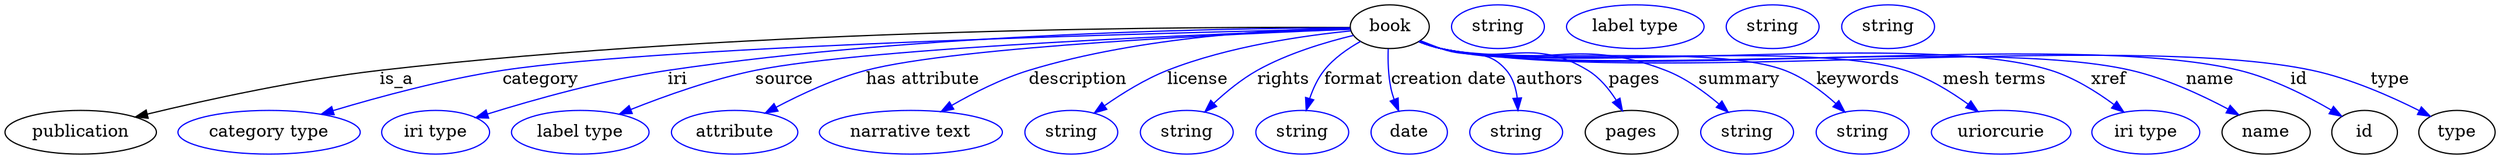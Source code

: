 digraph {
	graph [bb="0,0,1717,123"];
	node [label="\N"];
	book	 [height=0.5,
		label=book,
		pos="934.05,105",
		width=0.79437];
	publication	 [height=0.5,
		pos="50.046,18",
		width=1.3902];
	book -> publication	 [label=is_a,
		lp="266.05,61.5",
		pos="e,87.735,29.924 905.17,104.13 792.68,100.62 383.66,86.911 255.05,69 200.18,61.359 138.69,44.98 97.496,32.835"];
	category	 [color=blue,
		height=0.5,
		label="category type",
		pos="177.05,18",
		width=1.6249];
	book -> category	 [color=blue,
		label=category,
		lp="363.55,61.5",
		pos="e,213.3,32.139 905.28,104.18 802.05,101.1 450.55,89.323 340.05,69 299.61,61.563 255.16,47.221 222.9,35.635",
		style=solid];
	iri	 [color=blue,
		height=0.5,
		label="iri type",
		pos="290.05,18",
		width=1.011];
	book -> iri	 [color=blue,
		label=iri,
		lp="461.55,61.5",
		pos="e,318.1,29.503 905.45,103.59 816.04,99.051 542.54,84.268 455.05,69 400.98,59.565 388.11,53.356 336.05,36 333.3,35.085 330.48,34.098 \
327.65,33.074",
		style=solid];
	source	 [color=blue,
		height=0.5,
		label="label type",
		pos="390.05,18",
		width=1.2638];
	book -> source	 [color=blue,
		label=source,
		lp="537.05,61.5",
		pos="e,418.72,32.136 905.53,103.6 824.31,99.455 592.87,86.402 519.05,69 487.35,61.528 453.14,47.72 427.93,36.354",
		style=solid];
	"has attribute"	 [color=blue,
		height=0.5,
		label=attribute,
		pos="494.05,18",
		width=1.1193];
	book -> "has attribute"	 [color=blue,
		label="has attribute",
		lp="629.55,61.5",
		pos="e,517.37,32.698 905.54,103.27 835.03,98.796 653.95,85.958 596.05,69 571.44,61.795 545.63,48.83 526.13,37.775",
		style=solid];
	description	 [color=blue,
		height=0.5,
		label="narrative text",
		pos="610.05,18",
		width=1.6068];
	book -> description	 [color=blue,
		label=description,
		lp="730.55,61.5",
		pos="e,633.73,34.602 905.15,103.9 860.15,101.46 771.1,93.665 700.05,69 679.86,61.994 659,50.485 642.45,40.172",
		style=solid];
	license	 [color=blue,
		height=0.5,
		label=string,
		pos="716.05,18",
		width=0.84854];
	book -> license	 [color=blue,
		label=license,
		lp="810.05,61.5",
		pos="e,733.77,32.709 905.94,100.92 876.39,95.949 829,86.036 791.05,69 773.56,61.151 755.74,49.234 741.87,38.893",
		style=solid];
	rights	 [color=blue,
		height=0.5,
		label=string,
		pos="795.05,18",
		width=0.84854];
	book -> rights	 [color=blue,
		label=rights,
		lp="866.55,61.5",
		pos="e,810.06,34.237 908.63,96.469 891.62,90.172 869.12,80.684 851.05,69 839.02,61.225 827.09,50.837 817.36,41.466",
		style=solid];
	format	 [color=blue,
		height=0.5,
		label=string,
		pos="874.05,18",
		width=0.84854];
	book -> format	 [color=blue,
		label=format,
		lp="911.55,61.5",
		pos="e,878.4,36.031 914.6,91.262 907.06,85.147 898.85,77.424 893.05,69 888.22,61.998 884.44,53.616 881.56,45.689",
		style=solid];
	"creation date"	 [color=blue,
		height=0.5,
		label=date,
		pos="950.05,18",
		width=0.75];
	book -> "creation date"	 [color=blue,
		label="creation date",
		lp="970.05,61.5",
		pos="e,941.36,35.155 932.77,86.876 932.48,77.048 932.79,64.746 935.05,54 935.69,50.919 936.6,47.769 937.65,44.678",
		style=solid];
	authors	 [color=blue,
		height=0.5,
		label=string,
		pos="1026,18",
		width=0.84854];
	book -> authors	 [color=blue,
		label=authors,
		lp="1035,61.5",
		pos="e,1021.9,36.259 956.86,93.906 976.92,84.081 1003.2,70.992 1005,69 1011.1,62.501 1015.5,54.047 1018.6,45.898",
		style=solid];
	pages	 [height=0.5,
		pos="1105,18",
		width=0.84854];
	book -> pages	 [color=blue,
		label=pages,
		lp="1092.5,61.5",
		pos="e,1093.8,35.313 955.97,93.219 960.84,90.92 966.04,88.699 971.05,87 1008.8,74.167 1024.4,88.813 1059,69 1070.1,62.684 1079.9,52.769 \
1087.6,43.354",
		style=solid];
	summary	 [color=blue,
		height=0.5,
		label=string,
		pos="1184,18",
		width=0.84854];
	book -> summary	 [color=blue,
		label=summary,
		lp="1166,61.5",
		pos="e,1167.4,33.417 955.88,92.934 960.75,90.652 965.98,88.511 971.05,87 1031.6,68.942 1053.2,91.941 1112,69 1129.3,62.292 1146.2,50.588 \
1159.4,40.083",
		style=solid];
	keywords	 [color=blue,
		height=0.5,
		label=string,
		pos="1263,18",
		width=0.84854];
	book -> keywords	 [color=blue,
		label=keywords,
		lp="1249.5,61.5",
		pos="e,1247.9,33.69 955.43,92.936 960.42,90.596 965.81,88.429 971.05,87 1067.8,60.599 1102.3,104.83 1196,69 1212.5,62.704 1228.3,51.024 \
1240.5,40.428",
		style=solid];
	"mesh terms"	 [color=blue,
		height=0.5,
		label=uriorcurie,
		pos="1357,18",
		width=1.2638];
	book -> "mesh terms"	 [color=blue,
		label="mesh terms",
		lp="1342,61.5",
		pos="e,1338.3,34.553 955.41,92.852 960.4,90.516 965.79,88.372 971.05,87 1104.1,52.235 1149.5,112.48 1280,69 1298.2,62.956 1316.1,51.477 \
1330.1,40.937",
		style=solid];
	xref	 [color=blue,
		height=0.5,
		label="iri type",
		pos="1457,18",
		width=1.011];
	book -> xref	 [color=blue,
		label=xref,
		lp="1420,61.5",
		pos="e,1439,33.652 955.39,92.798 960.38,90.464 965.78,88.335 971.05,87 1058.8,64.734 1291.8,96.508 1378,69 1397.3,62.863 1416.4,50.747 \
1431,39.863",
		style=solid];
	name	 [height=0.5,
		pos="1542,18",
		width=0.84854];
	book -> name	 [color=blue,
		label=name,
		lp="1490.5,61.5",
		pos="e,1520.9,31.277 955.39,92.776 960.38,90.444 965.78,88.321 971.05,87 1171.2,36.787 1234.7,118.41 1435,69 1462.5,62.219 1491.4,47.988 \
1512.2,36.278",
		style=solid];
	id	 [height=0.5,
		pos="1618,18",
		width=0.75];
	book -> id	 [color=blue,
		label=id,
		lp="1556.5,61.5",
		pos="e,1598.3,30.46 955.38,92.755 960.37,90.424 965.78,88.307 971.05,87 1087.4,58.154 1393.4,96.505 1510,69 1538.5,62.284 1568.4,47.475 \
1589.5,35.537",
		style=solid];
	type	 [height=0.5,
		pos="1690,18",
		width=0.75];
	book -> type	 [color=blue,
		label=type,
		lp="1628,61.5",
		pos="e,1668.9,29.709 955.38,92.743 960.37,90.412 965.77,88.298 971.05,87 1099.5,55.362 1436.3,94.568 1566,69 1599.5,62.407 1635.3,46.649 \
1659.8,34.381",
		style=solid];
	publication_pages	 [color=blue,
		height=0.5,
		label=string,
		pos="1011,105",
		width=0.84854];
	publication_name	 [color=blue,
		height=0.5,
		label="label type",
		pos="1105,105",
		width=1.2638];
	book_id	 [color=blue,
		height=0.5,
		label=string,
		pos="1199,105",
		width=0.84854];
	book_type	 [color=blue,
		height=0.5,
		label=string,
		pos="1278,105",
		width=0.84854];
}
